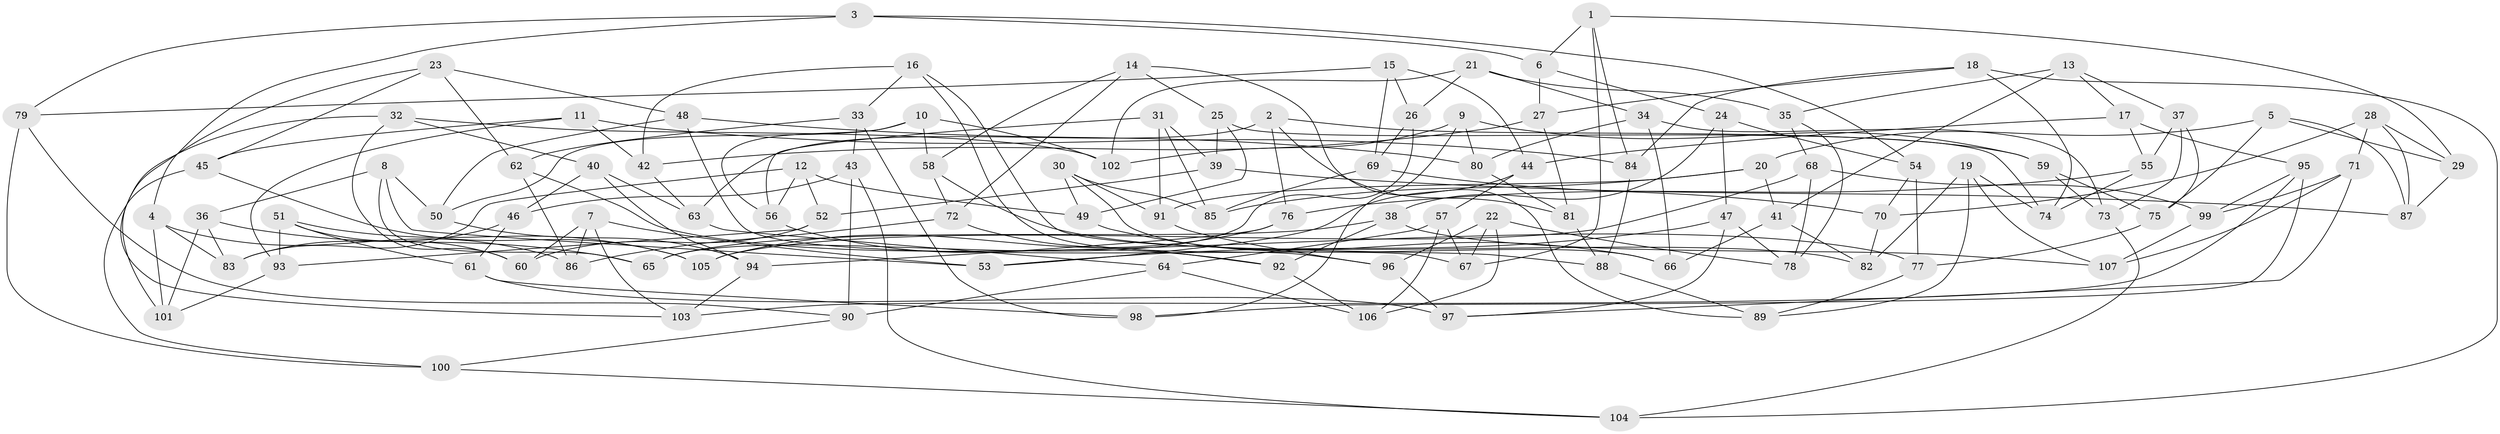 // coarse degree distribution, {4: 0.417910447761194, 5: 0.11940298507462686, 6: 0.43283582089552236, 3: 0.029850746268656716}
// Generated by graph-tools (version 1.1) at 2025/52/02/27/25 19:52:33]
// undirected, 107 vertices, 214 edges
graph export_dot {
graph [start="1"]
  node [color=gray90,style=filled];
  1;
  2;
  3;
  4;
  5;
  6;
  7;
  8;
  9;
  10;
  11;
  12;
  13;
  14;
  15;
  16;
  17;
  18;
  19;
  20;
  21;
  22;
  23;
  24;
  25;
  26;
  27;
  28;
  29;
  30;
  31;
  32;
  33;
  34;
  35;
  36;
  37;
  38;
  39;
  40;
  41;
  42;
  43;
  44;
  45;
  46;
  47;
  48;
  49;
  50;
  51;
  52;
  53;
  54;
  55;
  56;
  57;
  58;
  59;
  60;
  61;
  62;
  63;
  64;
  65;
  66;
  67;
  68;
  69;
  70;
  71;
  72;
  73;
  74;
  75;
  76;
  77;
  78;
  79;
  80;
  81;
  82;
  83;
  84;
  85;
  86;
  87;
  88;
  89;
  90;
  91;
  92;
  93;
  94;
  95;
  96;
  97;
  98;
  99;
  100;
  101;
  102;
  103;
  104;
  105;
  106;
  107;
  1 -- 84;
  1 -- 6;
  1 -- 29;
  1 -- 67;
  2 -- 63;
  2 -- 76;
  2 -- 81;
  2 -- 59;
  3 -- 54;
  3 -- 4;
  3 -- 6;
  3 -- 79;
  4 -- 83;
  4 -- 86;
  4 -- 101;
  5 -- 20;
  5 -- 75;
  5 -- 29;
  5 -- 87;
  6 -- 24;
  6 -- 27;
  7 -- 53;
  7 -- 86;
  7 -- 103;
  7 -- 60;
  8 -- 53;
  8 -- 50;
  8 -- 36;
  8 -- 65;
  9 -- 98;
  9 -- 80;
  9 -- 102;
  9 -- 59;
  10 -- 58;
  10 -- 102;
  10 -- 56;
  10 -- 50;
  11 -- 93;
  11 -- 84;
  11 -- 42;
  11 -- 45;
  12 -- 83;
  12 -- 56;
  12 -- 49;
  12 -- 52;
  13 -- 35;
  13 -- 17;
  13 -- 37;
  13 -- 41;
  14 -- 89;
  14 -- 72;
  14 -- 25;
  14 -- 58;
  15 -- 69;
  15 -- 26;
  15 -- 79;
  15 -- 44;
  16 -- 96;
  16 -- 88;
  16 -- 42;
  16 -- 33;
  17 -- 95;
  17 -- 55;
  17 -- 44;
  18 -- 84;
  18 -- 104;
  18 -- 74;
  18 -- 27;
  19 -- 74;
  19 -- 89;
  19 -- 82;
  19 -- 107;
  20 -- 41;
  20 -- 85;
  20 -- 91;
  21 -- 26;
  21 -- 34;
  21 -- 102;
  21 -- 35;
  22 -- 106;
  22 -- 78;
  22 -- 96;
  22 -- 67;
  23 -- 62;
  23 -- 45;
  23 -- 103;
  23 -- 48;
  24 -- 38;
  24 -- 54;
  24 -- 47;
  25 -- 74;
  25 -- 49;
  25 -- 39;
  26 -- 65;
  26 -- 69;
  27 -- 42;
  27 -- 81;
  28 -- 70;
  28 -- 71;
  28 -- 87;
  28 -- 29;
  29 -- 87;
  30 -- 91;
  30 -- 66;
  30 -- 85;
  30 -- 49;
  31 -- 56;
  31 -- 91;
  31 -- 39;
  31 -- 85;
  32 -- 101;
  32 -- 102;
  32 -- 40;
  32 -- 60;
  33 -- 62;
  33 -- 43;
  33 -- 98;
  34 -- 80;
  34 -- 66;
  34 -- 73;
  35 -- 78;
  35 -- 68;
  36 -- 65;
  36 -- 83;
  36 -- 101;
  37 -- 73;
  37 -- 55;
  37 -- 75;
  38 -- 65;
  38 -- 92;
  38 -- 107;
  39 -- 87;
  39 -- 52;
  40 -- 94;
  40 -- 63;
  40 -- 46;
  41 -- 66;
  41 -- 82;
  42 -- 63;
  43 -- 90;
  43 -- 46;
  43 -- 104;
  44 -- 57;
  44 -- 53;
  45 -- 100;
  45 -- 105;
  46 -- 61;
  46 -- 83;
  47 -- 97;
  47 -- 78;
  47 -- 53;
  48 -- 50;
  48 -- 80;
  48 -- 67;
  49 -- 66;
  50 -- 94;
  51 -- 61;
  51 -- 60;
  51 -- 93;
  51 -- 105;
  52 -- 60;
  52 -- 93;
  54 -- 77;
  54 -- 70;
  55 -- 76;
  55 -- 74;
  56 -- 92;
  57 -- 64;
  57 -- 67;
  57 -- 106;
  58 -- 72;
  58 -- 82;
  59 -- 75;
  59 -- 73;
  61 -- 97;
  61 -- 98;
  62 -- 77;
  62 -- 86;
  63 -- 64;
  64 -- 90;
  64 -- 106;
  68 -- 105;
  68 -- 78;
  68 -- 99;
  69 -- 70;
  69 -- 85;
  70 -- 82;
  71 -- 99;
  71 -- 107;
  71 -- 97;
  72 -- 86;
  72 -- 92;
  73 -- 104;
  75 -- 77;
  76 -- 105;
  76 -- 94;
  77 -- 89;
  79 -- 90;
  79 -- 100;
  80 -- 81;
  81 -- 88;
  84 -- 88;
  88 -- 89;
  90 -- 100;
  91 -- 96;
  92 -- 106;
  93 -- 101;
  94 -- 103;
  95 -- 103;
  95 -- 98;
  95 -- 99;
  96 -- 97;
  99 -- 107;
  100 -- 104;
}
